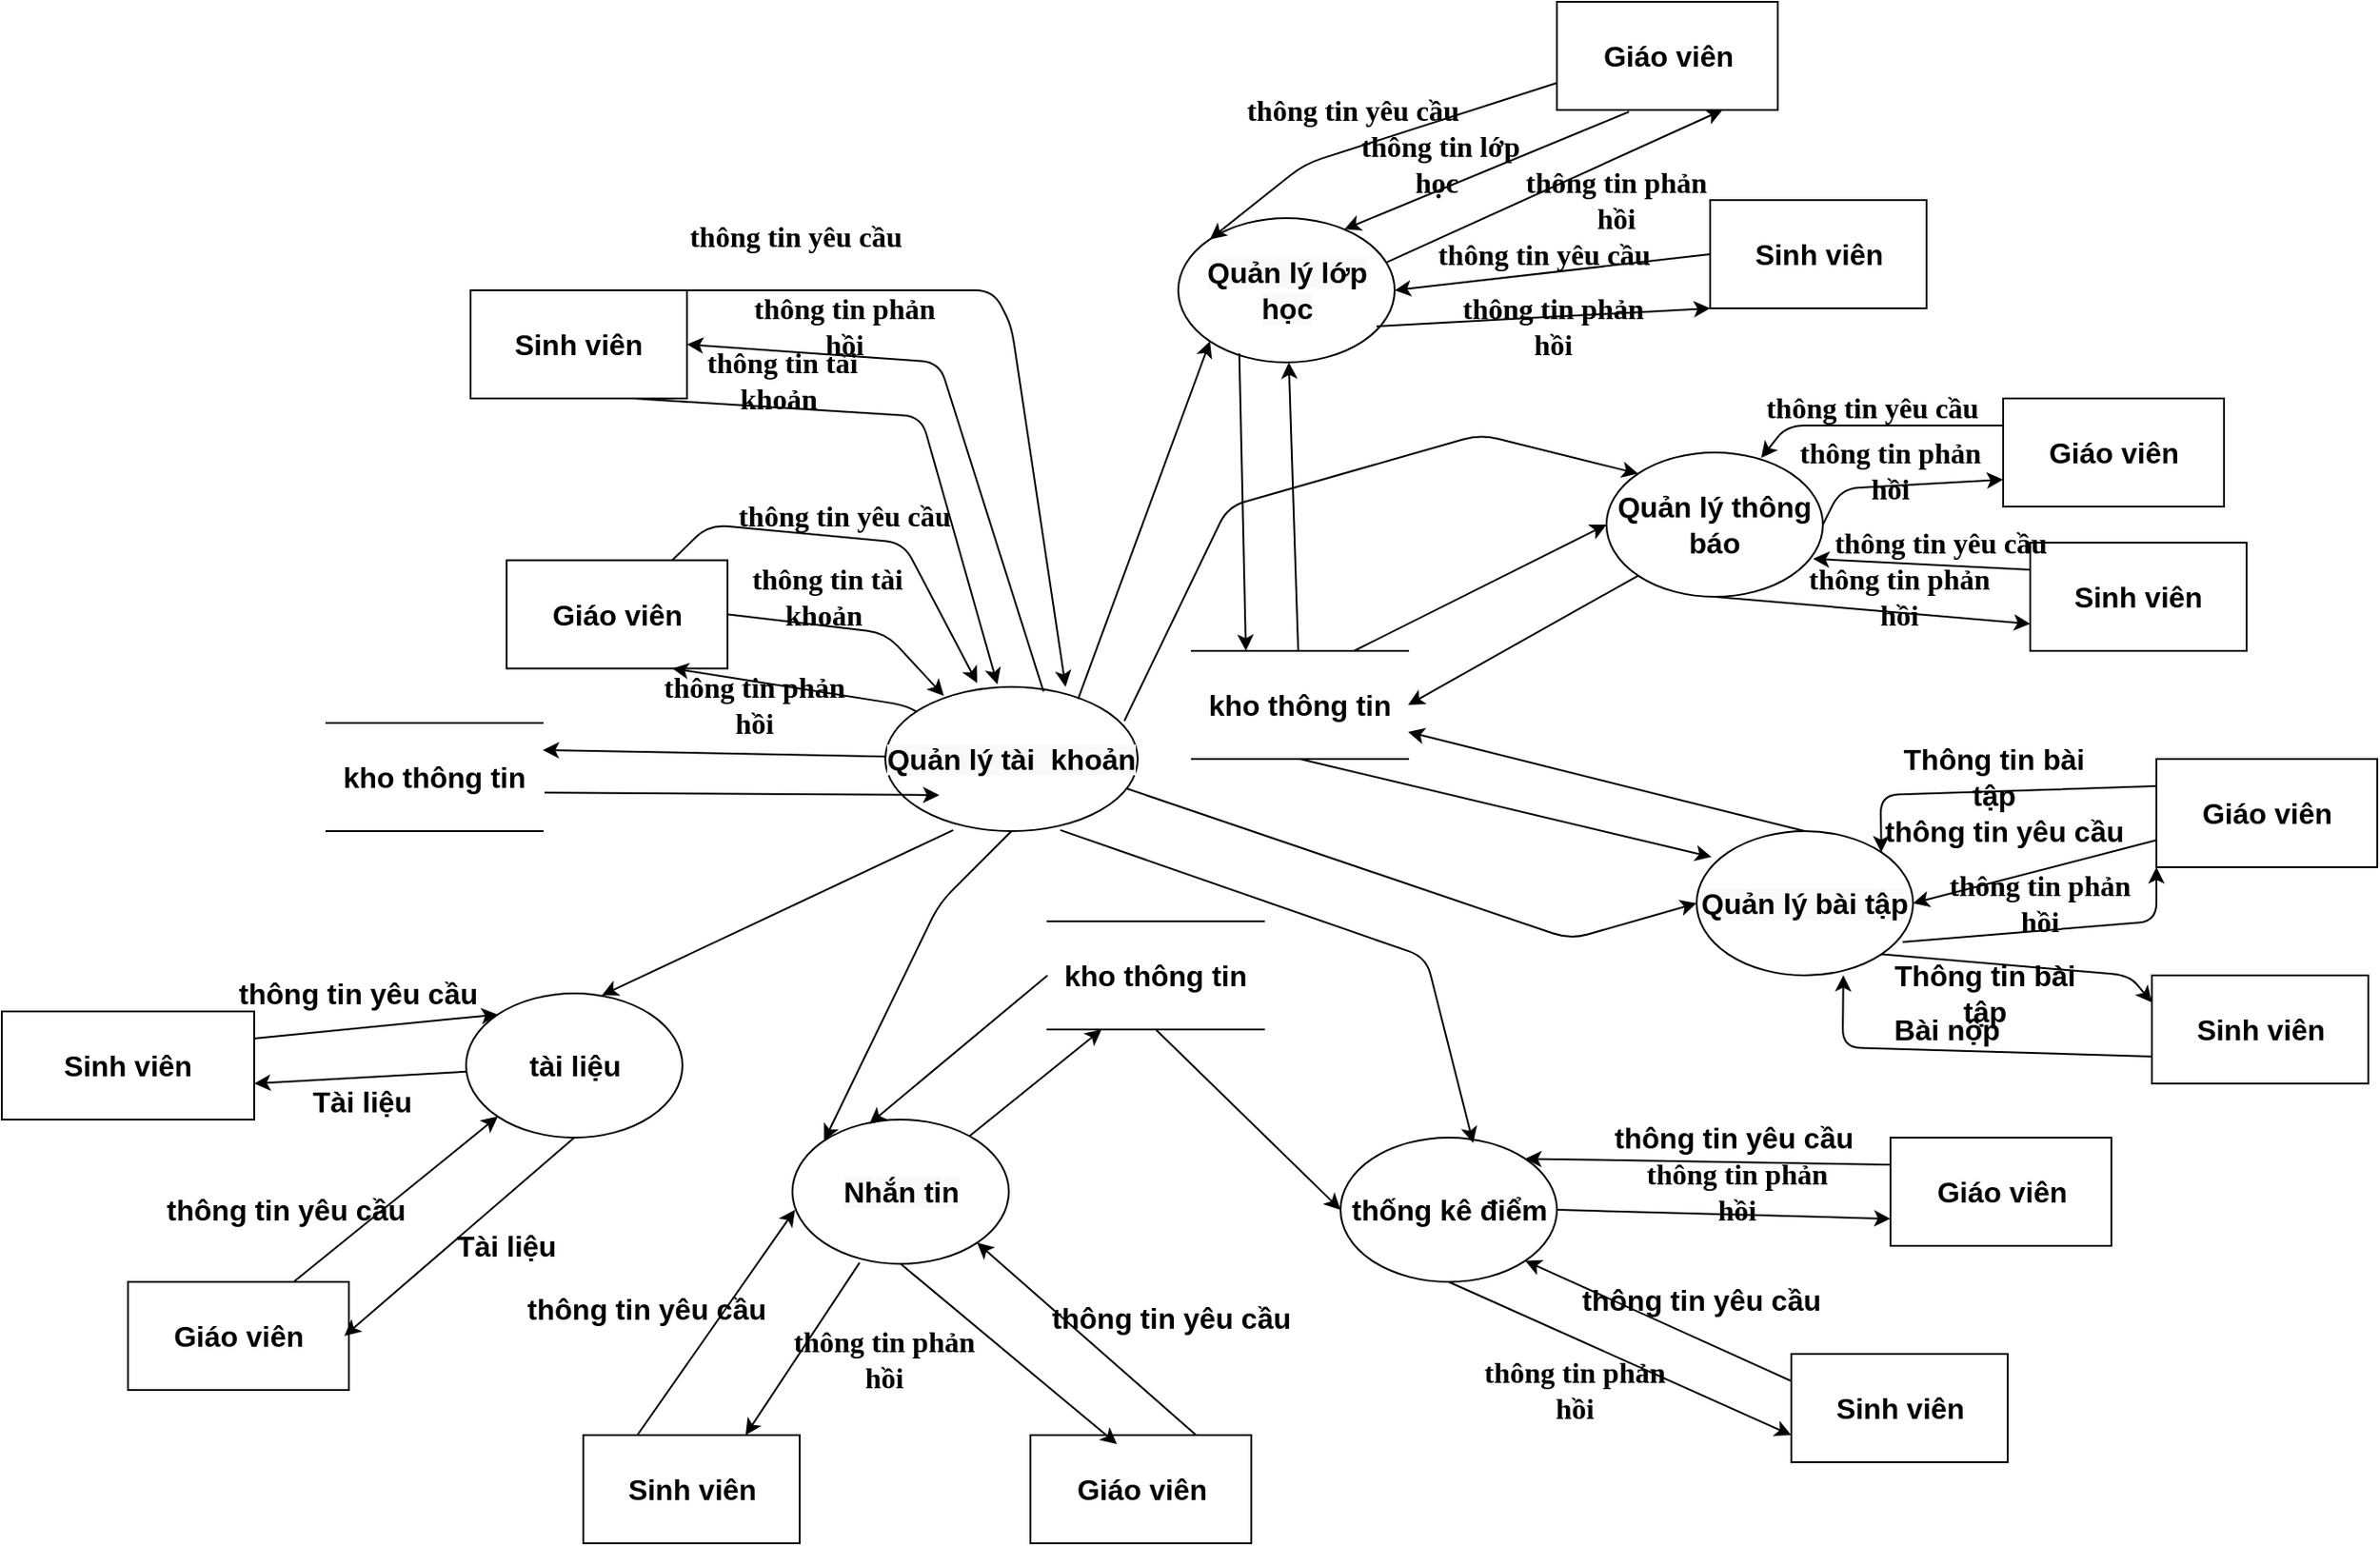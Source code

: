 <mxfile version="20.0.1" type="device"><diagram id="kmL9_WwY4NEJdahV-AvN" name="Page-1"><mxGraphModel dx="2858" dy="2176" grid="1" gridSize="10" guides="1" tooltips="1" connect="1" arrows="1" fold="1" page="1" pageScale="1" pageWidth="827" pageHeight="1169" math="0" shadow="0"><root><mxCell id="0"/><mxCell id="1" parent="0"/><mxCell id="NILwgGEf7YPcSrPDQqDq-1" value="&#10;&#10;&lt;span style=&quot;color: rgb(0, 0, 0); font-family: helvetica; font-size: 16px; font-style: normal; letter-spacing: normal; text-align: center; text-indent: 0px; text-transform: none; word-spacing: 0px; background-color: rgb(248, 249, 250); display: inline; float: none;&quot;&gt;Quản lý tài&amp;nbsp; khoản&lt;/span&gt;&#10;&#10;" style="ellipse;whiteSpace=wrap;html=1;fontSize=16;fontStyle=1" parent="1" vertex="1"><mxGeometry x="230" y="110" width="140" height="80" as="geometry"/></mxCell><mxCell id="NILwgGEf7YPcSrPDQqDq-2" value="&#10;&#10;&lt;span style=&quot;color: rgb(0, 0, 0); font-family: helvetica; font-size: 16px; font-style: normal; letter-spacing: normal; text-align: center; text-indent: 0px; text-transform: none; word-spacing: 0px; background-color: rgb(248, 249, 250); display: inline; float: none;&quot;&gt;Quản lý lớp học&lt;/span&gt;&#10;&#10;" style="ellipse;whiteSpace=wrap;html=1;fontSize=16;fontStyle=1" parent="1" vertex="1"><mxGeometry x="392.5" y="-150" width="120" height="80" as="geometry"/></mxCell><mxCell id="NILwgGEf7YPcSrPDQqDq-3" value="&lt;span style=&quot;font-size: 16px;&quot;&gt;Quản lý thông báo&lt;/span&gt;" style="ellipse;whiteSpace=wrap;html=1;fontSize=16;fontStyle=1" parent="1" vertex="1"><mxGeometry x="630" y="-20" width="120" height="80" as="geometry"/></mxCell><mxCell id="NILwgGEf7YPcSrPDQqDq-4" value="&#10;&#10;&lt;span style=&quot;color: rgb(0, 0, 0); font-family: helvetica; font-size: 16px; font-style: normal; letter-spacing: normal; text-align: center; text-indent: 0px; text-transform: none; word-spacing: 0px; background-color: rgb(248, 249, 250); display: inline; float: none;&quot;&gt;Quản lý bài tập&lt;/span&gt;&#10;&#10;" style="ellipse;whiteSpace=wrap;html=1;fontSize=16;fontStyle=1" parent="1" vertex="1"><mxGeometry x="680" y="190" width="120" height="80" as="geometry"/></mxCell><mxCell id="NILwgGEf7YPcSrPDQqDq-5" value="&lt;span style=&quot;font-size: 16px;&quot;&gt;thống kê điểm&lt;/span&gt;" style="ellipse;whiteSpace=wrap;html=1;fontSize=16;fontStyle=1" parent="1" vertex="1"><mxGeometry x="482.5" y="360" width="120" height="80" as="geometry"/></mxCell><mxCell id="NILwgGEf7YPcSrPDQqDq-6" value="&#10;&#10;&lt;span style=&quot;color: rgb(0, 0, 0); font-family: helvetica; font-size: 16px; font-style: normal; letter-spacing: normal; text-align: center; text-indent: 0px; text-transform: none; word-spacing: 0px; background-color: rgb(248, 249, 250); display: inline; float: none;&quot;&gt;Nhắn tin&lt;/span&gt;&#10;&#10;" style="ellipse;whiteSpace=wrap;html=1;fontSize=16;fontStyle=1" parent="1" vertex="1"><mxGeometry x="178.5" y="350" width="120" height="80" as="geometry"/></mxCell><mxCell id="NILwgGEf7YPcSrPDQqDq-7" value="&lt;span style=&quot;font-size: 16px;&quot;&gt;tài liệu&lt;/span&gt;" style="ellipse;whiteSpace=wrap;html=1;fontSize=16;fontStyle=1" parent="1" vertex="1"><mxGeometry x="-2.5" y="280" width="120" height="80" as="geometry"/></mxCell><mxCell id="NILwgGEf7YPcSrPDQqDq-8" value="kho thông tin" style="shape=partialRectangle;whiteSpace=wrap;html=1;left=0;right=0;fillColor=none;fontSize=16;fontStyle=1" parent="1" vertex="1"><mxGeometry x="-80" y="130" width="120" height="60" as="geometry"/></mxCell><mxCell id="NILwgGEf7YPcSrPDQqDq-9" value="Giáo viên" style="rounded=0;whiteSpace=wrap;html=1;fontSize=16;fontStyle=1" parent="1" vertex="1"><mxGeometry x="20" y="39.76" width="122.5" height="60" as="geometry"/></mxCell><mxCell id="NILwgGEf7YPcSrPDQqDq-10" value="Sinh viên" style="rounded=0;whiteSpace=wrap;html=1;fontSize=16;fontStyle=1" parent="1" vertex="1"><mxGeometry y="-110" width="120" height="60" as="geometry"/></mxCell><mxCell id="NILwgGEf7YPcSrPDQqDq-11" value="" style="endArrow=classic;html=1;exitX=1;exitY=0.5;exitDx=0;exitDy=0;entryX=0.232;entryY=0.062;entryDx=0;entryDy=0;entryPerimeter=0;fontSize=16;fontStyle=1" parent="1" source="NILwgGEf7YPcSrPDQqDq-9" target="NILwgGEf7YPcSrPDQqDq-1" edge="1"><mxGeometry width="50" height="50" relative="1" as="geometry"><mxPoint x="390" y="300" as="sourcePoint"/><mxPoint x="440" y="250" as="targetPoint"/><Array as="points"><mxPoint x="230" y="80"/></Array></mxGeometry></mxCell><mxCell id="NILwgGEf7YPcSrPDQqDq-12" value="" style="endArrow=classic;html=1;entryX=1;entryY=0.25;entryDx=0;entryDy=0;fontSize=16;fontStyle=1" parent="1" source="NILwgGEf7YPcSrPDQqDq-1" target="NILwgGEf7YPcSrPDQqDq-8" edge="1"><mxGeometry width="50" height="50" relative="1" as="geometry"><mxPoint x="390" y="300" as="sourcePoint"/><mxPoint x="440" y="250" as="targetPoint"/></mxGeometry></mxCell><mxCell id="NILwgGEf7YPcSrPDQqDq-13" value="" style="endArrow=classic;html=1;exitX=1.008;exitY=0.643;exitDx=0;exitDy=0;exitPerimeter=0;fontSize=16;fontStyle=1" parent="1" source="NILwgGEf7YPcSrPDQqDq-8" edge="1"><mxGeometry width="50" height="50" relative="1" as="geometry"><mxPoint x="390" y="300" as="sourcePoint"/><mxPoint x="260" y="170" as="targetPoint"/></mxGeometry></mxCell><mxCell id="NILwgGEf7YPcSrPDQqDq-14" value="thông tin tài khoản&amp;nbsp;" style="text;html=1;strokeColor=none;fillColor=none;align=center;verticalAlign=middle;whiteSpace=wrap;rounded=0;fontFamily=Times New Roman;fontSize=16;fontStyle=1" parent="1" vertex="1"><mxGeometry x="142.5" y="50" width="110" height="20" as="geometry"/></mxCell><mxCell id="NILwgGEf7YPcSrPDQqDq-15" value="" style="endArrow=classic;html=1;entryX=0.75;entryY=1;entryDx=0;entryDy=0;fontSize=16;fontStyle=1" parent="1" source="NILwgGEf7YPcSrPDQqDq-1" target="NILwgGEf7YPcSrPDQqDq-9" edge="1"><mxGeometry width="50" height="50" relative="1" as="geometry"><mxPoint x="390" y="300" as="sourcePoint"/><mxPoint x="150" y="100" as="targetPoint"/><Array as="points"><mxPoint x="240" y="120"/></Array></mxGeometry></mxCell><mxCell id="NILwgGEf7YPcSrPDQqDq-16" value="thông tin phản hồi" style="text;html=1;strokeColor=none;fillColor=none;align=center;verticalAlign=middle;whiteSpace=wrap;rounded=0;fontFamily=Times New Roman;fontSize=16;fontStyle=1" parent="1" vertex="1"><mxGeometry x="95" y="110" width="125" height="20" as="geometry"/></mxCell><mxCell id="NILwgGEf7YPcSrPDQqDq-17" value="" style="endArrow=classic;html=1;entryX=0.364;entryY=-0.027;entryDx=0;entryDy=0;exitX=0.75;exitY=0;exitDx=0;exitDy=0;entryPerimeter=0;fontSize=16;fontStyle=1" parent="1" source="NILwgGEf7YPcSrPDQqDq-9" target="NILwgGEf7YPcSrPDQqDq-1" edge="1"><mxGeometry width="50" height="50" relative="1" as="geometry"><mxPoint x="130" y="39.76" as="sourcePoint"/><mxPoint x="294.64" y="110.0" as="targetPoint"/><Array as="points"><mxPoint x="132" y="20"/><mxPoint x="240" y="30"/></Array></mxGeometry></mxCell><mxCell id="NILwgGEf7YPcSrPDQqDq-18" value="thông tin yêu cầu" style="text;html=1;strokeColor=none;fillColor=none;align=center;verticalAlign=middle;whiteSpace=wrap;rounded=0;fontFamily=Times New Roman;fontSize=16;fontStyle=1" parent="1" vertex="1"><mxGeometry x="145" y="5" width="125" height="20" as="geometry"/></mxCell><mxCell id="NILwgGEf7YPcSrPDQqDq-19" value="" style="endArrow=classic;html=1;startArrow=none;exitX=1;exitY=0;exitDx=0;exitDy=0;fontSize=16;fontStyle=1" parent="1" source="NILwgGEf7YPcSrPDQqDq-10" edge="1"><mxGeometry width="50" height="50" relative="1" as="geometry"><mxPoint x="390" y="300" as="sourcePoint"/><mxPoint x="330" y="110" as="targetPoint"/><Array as="points"><mxPoint x="290" y="-110"/><mxPoint x="300" y="-90"/></Array></mxGeometry></mxCell><mxCell id="NILwgGEf7YPcSrPDQqDq-20" value="" style="endArrow=classic;html=1;entryX=1;entryY=0.5;entryDx=0;entryDy=0;exitX=0.627;exitY=0.033;exitDx=0;exitDy=0;exitPerimeter=0;fontSize=16;fontStyle=1" parent="1" source="NILwgGEf7YPcSrPDQqDq-1" target="NILwgGEf7YPcSrPDQqDq-10" edge="1"><mxGeometry width="50" height="50" relative="1" as="geometry"><mxPoint x="330" y="111" as="sourcePoint"/><mxPoint x="440" y="250" as="targetPoint"/><Array as="points"><mxPoint x="260" y="-70"/></Array></mxGeometry></mxCell><mxCell id="NILwgGEf7YPcSrPDQqDq-21" value="" style="endArrow=classic;html=1;exitX=0.75;exitY=1;exitDx=0;exitDy=0;entryX=0.444;entryY=-0.017;entryDx=0;entryDy=0;entryPerimeter=0;fontSize=16;fontStyle=1" parent="1" source="NILwgGEf7YPcSrPDQqDq-10" target="NILwgGEf7YPcSrPDQqDq-1" edge="1"><mxGeometry width="50" height="50" relative="1" as="geometry"><mxPoint x="390" y="300" as="sourcePoint"/><mxPoint x="320" y="110" as="targetPoint"/><Array as="points"><mxPoint x="250" y="-40"/></Array></mxGeometry></mxCell><mxCell id="NILwgGEf7YPcSrPDQqDq-23" value="thông tin phản hồi" style="text;html=1;strokeColor=none;fillColor=none;align=center;verticalAlign=middle;whiteSpace=wrap;rounded=0;fontFamily=Times New Roman;fontSize=16;fontStyle=1" parent="1" vertex="1"><mxGeometry x="145" y="-100" width="125" height="20" as="geometry"/></mxCell><mxCell id="NILwgGEf7YPcSrPDQqDq-24" value="thông tin tài khoản&amp;nbsp;" style="text;html=1;strokeColor=none;fillColor=none;align=center;verticalAlign=middle;whiteSpace=wrap;rounded=0;fontFamily=Times New Roman;fontSize=16;fontStyle=1" parent="1" vertex="1"><mxGeometry x="117.5" y="-70" width="110" height="20" as="geometry"/></mxCell><mxCell id="NILwgGEf7YPcSrPDQqDq-25" value="Giáo viên" style="rounded=0;whiteSpace=wrap;html=1;fontSize=16;fontStyle=1" parent="1" vertex="1"><mxGeometry x="602.5" y="-270" width="122.5" height="60" as="geometry"/></mxCell><mxCell id="NILwgGEf7YPcSrPDQqDq-26" value="" style="endArrow=classic;html=1;entryX=0;entryY=0;entryDx=0;entryDy=0;exitX=0.947;exitY=0.236;exitDx=0;exitDy=0;exitPerimeter=0;fontSize=16;fontStyle=1" parent="1" source="NILwgGEf7YPcSrPDQqDq-1" target="NILwgGEf7YPcSrPDQqDq-3" edge="1"><mxGeometry width="50" height="50" relative="1" as="geometry"><mxPoint x="390" y="300" as="sourcePoint"/><mxPoint x="440" y="250" as="targetPoint"/><Array as="points"><mxPoint x="420" y="10"/><mxPoint x="560" y="-30"/></Array></mxGeometry></mxCell><mxCell id="NILwgGEf7YPcSrPDQqDq-27" value="" style="endArrow=classic;html=1;entryX=0;entryY=0.5;entryDx=0;entryDy=0;exitX=0.957;exitY=0.705;exitDx=0;exitDy=0;exitPerimeter=0;fontSize=16;fontStyle=1" parent="1" source="NILwgGEf7YPcSrPDQqDq-1" target="NILwgGEf7YPcSrPDQqDq-4" edge="1"><mxGeometry width="50" height="50" relative="1" as="geometry"><mxPoint x="390" y="300" as="sourcePoint"/><mxPoint x="440" y="250" as="targetPoint"/><Array as="points"><mxPoint x="610" y="250"/></Array></mxGeometry></mxCell><mxCell id="NILwgGEf7YPcSrPDQqDq-28" value="" style="endArrow=classic;html=1;entryX=0;entryY=1;entryDx=0;entryDy=0;exitX=0.764;exitY=0.083;exitDx=0;exitDy=0;exitPerimeter=0;fontSize=16;fontStyle=1" parent="1" source="NILwgGEf7YPcSrPDQqDq-1" target="NILwgGEf7YPcSrPDQqDq-2" edge="1"><mxGeometry width="50" height="50" relative="1" as="geometry"><mxPoint x="390" y="300" as="sourcePoint"/><mxPoint x="440" y="250" as="targetPoint"/></mxGeometry></mxCell><mxCell id="NILwgGEf7YPcSrPDQqDq-22" value="thông tin yêu cầu" style="text;html=1;strokeColor=none;fillColor=none;align=center;verticalAlign=middle;whiteSpace=wrap;rounded=0;fontFamily=Times New Roman;fontSize=16;fontStyle=1" parent="1" vertex="1"><mxGeometry x="117.5" y="-150" width="125" height="20" as="geometry"/></mxCell><mxCell id="NILwgGEf7YPcSrPDQqDq-31" value="" style="endArrow=classic;html=1;exitX=0.5;exitY=1;exitDx=0;exitDy=0;fontSize=16;entryX=0;entryY=0;entryDx=0;entryDy=0;fontStyle=1" parent="1" source="NILwgGEf7YPcSrPDQqDq-1" target="NILwgGEf7YPcSrPDQqDq-6" edge="1"><mxGeometry width="50" height="50" relative="1" as="geometry"><mxPoint x="390" y="250" as="sourcePoint"/><mxPoint x="240" y="370" as="targetPoint"/><Array as="points"><mxPoint x="260" y="230"/></Array></mxGeometry></mxCell><mxCell id="NILwgGEf7YPcSrPDQqDq-32" value="" style="endArrow=classic;html=1;exitX=0.694;exitY=0.993;exitDx=0;exitDy=0;exitPerimeter=0;entryX=0.613;entryY=0.038;entryDx=0;entryDy=0;fontSize=16;entryPerimeter=0;fontStyle=1" parent="1" source="NILwgGEf7YPcSrPDQqDq-1" target="NILwgGEf7YPcSrPDQqDq-5" edge="1"><mxGeometry width="50" height="50" relative="1" as="geometry"><mxPoint x="390" y="250" as="sourcePoint"/><mxPoint x="540" y="360" as="targetPoint"/><Array as="points"><mxPoint x="530" y="260"/></Array></mxGeometry></mxCell><mxCell id="NILwgGEf7YPcSrPDQqDq-33" value="" style="endArrow=classic;html=1;entryX=0.628;entryY=0.013;entryDx=0;entryDy=0;entryPerimeter=0;exitX=0.269;exitY=0.993;exitDx=0;exitDy=0;exitPerimeter=0;fontSize=16;fontStyle=1" parent="1" source="NILwgGEf7YPcSrPDQqDq-1" target="NILwgGEf7YPcSrPDQqDq-7" edge="1"><mxGeometry width="50" height="50" relative="1" as="geometry"><mxPoint x="390" y="250" as="sourcePoint"/><mxPoint x="440" y="200" as="targetPoint"/><Array as="points"/></mxGeometry></mxCell><mxCell id="NILwgGEf7YPcSrPDQqDq-34" value="Sinh viên" style="rounded=0;whiteSpace=wrap;html=1;fontSize=16;fontStyle=1" parent="1" vertex="1"><mxGeometry x="687.5" y="-160" width="120" height="60" as="geometry"/></mxCell><mxCell id="NILwgGEf7YPcSrPDQqDq-35" value="" style="endArrow=classic;html=1;entryX=0.768;entryY=0.077;entryDx=0;entryDy=0;entryPerimeter=0;fontSize=16;fontStyle=1" parent="1" target="NILwgGEf7YPcSrPDQqDq-2" edge="1"><mxGeometry width="50" height="50" relative="1" as="geometry"><mxPoint x="642.5" y="-209" as="sourcePoint"/><mxPoint x="502.5" y="-90" as="targetPoint"/></mxGeometry></mxCell><mxCell id="NILwgGEf7YPcSrPDQqDq-36" value="" style="endArrow=classic;html=1;entryX=0.75;entryY=1;entryDx=0;entryDy=0;exitX=0.962;exitY=0.307;exitDx=0;exitDy=0;exitPerimeter=0;fontSize=16;fontStyle=1" parent="1" source="NILwgGEf7YPcSrPDQqDq-2" target="NILwgGEf7YPcSrPDQqDq-25" edge="1"><mxGeometry width="50" height="50" relative="1" as="geometry"><mxPoint x="402.5" y="60" as="sourcePoint"/><mxPoint x="452.5" y="10" as="targetPoint"/></mxGeometry></mxCell><mxCell id="NILwgGEf7YPcSrPDQqDq-37" value="" style="endArrow=classic;html=1;entryX=0;entryY=1;entryDx=0;entryDy=0;fontSize=16;fontStyle=1" parent="1" target="NILwgGEf7YPcSrPDQqDq-34" edge="1"><mxGeometry width="50" height="50" relative="1" as="geometry"><mxPoint x="502.5" y="-90" as="sourcePoint"/><mxPoint x="452.5" y="-90" as="targetPoint"/></mxGeometry></mxCell><mxCell id="NILwgGEf7YPcSrPDQqDq-38" value="" style="endArrow=classic;html=1;entryX=1;entryY=0.5;entryDx=0;entryDy=0;fontSize=16;fontStyle=1" parent="1" target="NILwgGEf7YPcSrPDQqDq-2" edge="1"><mxGeometry width="50" height="50" relative="1" as="geometry"><mxPoint x="687.5" y="-130" as="sourcePoint"/><mxPoint x="452.5" y="-90" as="targetPoint"/></mxGeometry></mxCell><mxCell id="NILwgGEf7YPcSrPDQqDq-39" value="" style="endArrow=classic;html=1;entryX=0;entryY=0;entryDx=0;entryDy=0;exitX=0;exitY=0.75;exitDx=0;exitDy=0;fontSize=16;fontStyle=1" parent="1" source="NILwgGEf7YPcSrPDQqDq-25" target="NILwgGEf7YPcSrPDQqDq-2" edge="1"><mxGeometry width="50" height="50" relative="1" as="geometry"><mxPoint x="402.5" y="-40" as="sourcePoint"/><mxPoint x="452.5" y="-90" as="targetPoint"/><Array as="points"><mxPoint x="462.5" y="-180"/></Array></mxGeometry></mxCell><mxCell id="NILwgGEf7YPcSrPDQqDq-40" value="thông tin yêu cầu" style="text;html=1;strokeColor=none;fillColor=none;align=center;verticalAlign=middle;whiteSpace=wrap;rounded=0;fontFamily=Times New Roman;fontSize=16;fontStyle=1" parent="1" vertex="1"><mxGeometry x="426.5" y="-220" width="125" height="20" as="geometry"/></mxCell><mxCell id="NILwgGEf7YPcSrPDQqDq-41" value="thông tin lớp học&amp;nbsp;" style="text;html=1;strokeColor=none;fillColor=none;align=center;verticalAlign=middle;whiteSpace=wrap;rounded=0;fontFamily=Times New Roman;fontSize=16;fontStyle=1" parent="1" vertex="1"><mxGeometry x="482.5" y="-190" width="110" height="20" as="geometry"/></mxCell><mxCell id="NILwgGEf7YPcSrPDQqDq-42" value="thông tin phản hồi" style="text;html=1;strokeColor=none;fillColor=none;align=center;verticalAlign=middle;whiteSpace=wrap;rounded=0;fontFamily=Times New Roman;fontSize=16;fontStyle=1" parent="1" vertex="1"><mxGeometry x="572.5" y="-170" width="125" height="20" as="geometry"/></mxCell><mxCell id="NILwgGEf7YPcSrPDQqDq-43" value="thông tin yêu cầu" style="text;html=1;strokeColor=none;fillColor=none;align=center;verticalAlign=middle;whiteSpace=wrap;rounded=0;fontFamily=Times New Roman;fontSize=16;fontStyle=1" parent="1" vertex="1"><mxGeometry x="532.5" y="-140" width="125" height="20" as="geometry"/></mxCell><mxCell id="NILwgGEf7YPcSrPDQqDq-44" value="thông tin phản hồi" style="text;html=1;strokeColor=none;fillColor=none;align=center;verticalAlign=middle;whiteSpace=wrap;rounded=0;fontFamily=Times New Roman;fontSize=16;fontStyle=1" parent="1" vertex="1"><mxGeometry x="537.5" y="-100" width="125" height="20" as="geometry"/></mxCell><mxCell id="NILwgGEf7YPcSrPDQqDq-45" value="Sinh viên" style="rounded=0;whiteSpace=wrap;html=1;fontSize=16;fontStyle=1" parent="1" vertex="1"><mxGeometry x="865" y="30" width="120" height="60" as="geometry"/></mxCell><mxCell id="NILwgGEf7YPcSrPDQqDq-46" value="Giáo viên" style="rounded=0;whiteSpace=wrap;html=1;fontSize=16;fontStyle=1" parent="1" vertex="1"><mxGeometry x="850" y="-50" width="122.5" height="60" as="geometry"/></mxCell><mxCell id="NILwgGEf7YPcSrPDQqDq-47" value="" style="endArrow=classic;html=1;entryX=0.715;entryY=0.038;entryDx=0;entryDy=0;exitX=0;exitY=0.25;exitDx=0;exitDy=0;entryPerimeter=0;fontSize=16;fontStyle=1" parent="1" source="NILwgGEf7YPcSrPDQqDq-46" target="NILwgGEf7YPcSrPDQqDq-3" edge="1"><mxGeometry width="50" height="50" relative="1" as="geometry"><mxPoint x="580" y="130" as="sourcePoint"/><mxPoint x="630" y="80" as="targetPoint"/><Array as="points"><mxPoint x="730" y="-35"/></Array></mxGeometry></mxCell><mxCell id="NILwgGEf7YPcSrPDQqDq-48" value="" style="endArrow=classic;html=1;entryX=0;entryY=0.75;entryDx=0;entryDy=0;exitX=1;exitY=0.5;exitDx=0;exitDy=0;fontSize=16;fontStyle=1" parent="1" source="NILwgGEf7YPcSrPDQqDq-3" target="NILwgGEf7YPcSrPDQqDq-46" edge="1"><mxGeometry width="50" height="50" relative="1" as="geometry"><mxPoint x="580" y="130" as="sourcePoint"/><mxPoint x="630" y="80" as="targetPoint"/><Array as="points"><mxPoint x="760"/></Array></mxGeometry></mxCell><mxCell id="NILwgGEf7YPcSrPDQqDq-49" value="" style="endArrow=classic;html=1;entryX=0.955;entryY=0.737;entryDx=0;entryDy=0;exitX=0;exitY=0.25;exitDx=0;exitDy=0;entryPerimeter=0;fontSize=16;fontStyle=1" parent="1" source="NILwgGEf7YPcSrPDQqDq-45" target="NILwgGEf7YPcSrPDQqDq-3" edge="1"><mxGeometry width="50" height="50" relative="1" as="geometry"><mxPoint x="580" y="130" as="sourcePoint"/><mxPoint x="630" y="80" as="targetPoint"/></mxGeometry></mxCell><mxCell id="NILwgGEf7YPcSrPDQqDq-50" value="" style="endArrow=classic;html=1;entryX=0;entryY=0.75;entryDx=0;entryDy=0;exitX=0.5;exitY=1;exitDx=0;exitDy=0;fontSize=16;fontStyle=1" parent="1" source="NILwgGEf7YPcSrPDQqDq-3" target="NILwgGEf7YPcSrPDQqDq-45" edge="1"><mxGeometry width="50" height="50" relative="1" as="geometry"><mxPoint x="580" y="130" as="sourcePoint"/><mxPoint x="630" y="80" as="targetPoint"/></mxGeometry></mxCell><mxCell id="NILwgGEf7YPcSrPDQqDq-51" value="thông tin yêu cầu" style="text;html=1;strokeColor=none;fillColor=none;align=center;verticalAlign=middle;whiteSpace=wrap;rounded=0;fontFamily=Times New Roman;fontSize=16;fontStyle=1" parent="1" vertex="1"><mxGeometry x="752.5" y="20" width="125" height="20" as="geometry"/></mxCell><mxCell id="NILwgGEf7YPcSrPDQqDq-52" value="thông tin phản hồi" style="text;html=1;strokeColor=none;fillColor=none;align=center;verticalAlign=middle;whiteSpace=wrap;rounded=0;fontFamily=Times New Roman;fontSize=16;fontStyle=1" parent="1" vertex="1"><mxGeometry x="730" y="50" width="125" height="20" as="geometry"/></mxCell><mxCell id="NILwgGEf7YPcSrPDQqDq-53" value="thông tin yêu cầu" style="text;html=1;strokeColor=none;fillColor=none;align=center;verticalAlign=middle;whiteSpace=wrap;rounded=0;fontFamily=Times New Roman;fontSize=16;fontStyle=1" parent="1" vertex="1"><mxGeometry x="715" y="-50" width="125" height="10" as="geometry"/></mxCell><mxCell id="NILwgGEf7YPcSrPDQqDq-54" value="thông tin phản hồi" style="text;html=1;strokeColor=none;fillColor=none;align=center;verticalAlign=middle;whiteSpace=wrap;rounded=0;fontFamily=Times New Roman;fontSize=16;fontStyle=1" parent="1" vertex="1"><mxGeometry x="725" y="-20" width="125" height="20" as="geometry"/></mxCell><mxCell id="NILwgGEf7YPcSrPDQqDq-55" value="Giáo viên" style="rounded=0;whiteSpace=wrap;html=1;fontSize=16;fontStyle=1" parent="1" vertex="1"><mxGeometry x="935" y="150" width="122.5" height="60" as="geometry"/></mxCell><mxCell id="NILwgGEf7YPcSrPDQqDq-56" value="Sinh viên" style="rounded=0;whiteSpace=wrap;html=1;fontSize=16;fontStyle=1" parent="1" vertex="1"><mxGeometry x="932.5" y="270" width="120" height="60" as="geometry"/></mxCell><mxCell id="NILwgGEf7YPcSrPDQqDq-57" value="" style="endArrow=classic;html=1;entryX=1;entryY=0;entryDx=0;entryDy=0;exitX=0;exitY=0.25;exitDx=0;exitDy=0;fontSize=16;fontStyle=1" parent="1" source="NILwgGEf7YPcSrPDQqDq-55" target="NILwgGEf7YPcSrPDQqDq-4" edge="1"><mxGeometry width="50" height="50" relative="1" as="geometry"><mxPoint x="620" y="180" as="sourcePoint"/><mxPoint x="670" y="130" as="targetPoint"/><Array as="points"><mxPoint x="782" y="170"/></Array></mxGeometry></mxCell><mxCell id="NILwgGEf7YPcSrPDQqDq-58" value="" style="endArrow=classic;html=1;entryX=0;entryY=0.25;entryDx=0;entryDy=0;exitX=1;exitY=1;exitDx=0;exitDy=0;fontSize=16;fontStyle=1" parent="1" source="NILwgGEf7YPcSrPDQqDq-4" target="NILwgGEf7YPcSrPDQqDq-56" edge="1"><mxGeometry width="50" height="50" relative="1" as="geometry"><mxPoint x="620" y="180" as="sourcePoint"/><mxPoint x="670" y="130" as="targetPoint"/><Array as="points"><mxPoint x="920" y="270"/></Array></mxGeometry></mxCell><mxCell id="NILwgGEf7YPcSrPDQqDq-59" value="Thông tin bài tập" style="text;html=1;strokeColor=none;fillColor=none;align=center;verticalAlign=middle;whiteSpace=wrap;rounded=0;fontSize=16;fontStyle=1" parent="1" vertex="1"><mxGeometry x="780" y="150" width="130" height="20" as="geometry"/></mxCell><mxCell id="NILwgGEf7YPcSrPDQqDq-60" value="Thông tin bài tập" style="text;html=1;strokeColor=none;fillColor=none;align=center;verticalAlign=middle;whiteSpace=wrap;rounded=0;fontSize=16;fontStyle=1" parent="1" vertex="1"><mxGeometry x="775" y="270" width="130" height="20" as="geometry"/></mxCell><mxCell id="NILwgGEf7YPcSrPDQqDq-61" value="" style="endArrow=classic;html=1;entryX=1;entryY=0.5;entryDx=0;entryDy=0;exitX=0;exitY=0.75;exitDx=0;exitDy=0;fontSize=16;fontStyle=1" parent="1" source="NILwgGEf7YPcSrPDQqDq-55" target="NILwgGEf7YPcSrPDQqDq-4" edge="1"><mxGeometry width="50" height="50" relative="1" as="geometry"><mxPoint x="620" y="160" as="sourcePoint"/><mxPoint x="670" y="110" as="targetPoint"/></mxGeometry></mxCell><mxCell id="NILwgGEf7YPcSrPDQqDq-62" value="thông tin yêu cầu&amp;nbsp;" style="text;html=1;strokeColor=none;fillColor=none;align=center;verticalAlign=middle;whiteSpace=wrap;rounded=0;fontSize=16;fontStyle=1" parent="1" vertex="1"><mxGeometry x="772.5" y="180" width="160" height="20" as="geometry"/></mxCell><mxCell id="NILwgGEf7YPcSrPDQqDq-63" value="" style="endArrow=classic;html=1;entryX=0;entryY=1;entryDx=0;entryDy=0;exitX=0.952;exitY=0.768;exitDx=0;exitDy=0;exitPerimeter=0;fontSize=16;fontStyle=1" parent="1" source="NILwgGEf7YPcSrPDQqDq-4" target="NILwgGEf7YPcSrPDQqDq-55" edge="1"><mxGeometry width="50" height="50" relative="1" as="geometry"><mxPoint x="620" y="150" as="sourcePoint"/><mxPoint x="670" y="100" as="targetPoint"/><Array as="points"><mxPoint x="935" y="240"/></Array></mxGeometry></mxCell><mxCell id="NILwgGEf7YPcSrPDQqDq-64" value="kho thông tin" style="shape=partialRectangle;whiteSpace=wrap;html=1;left=0;right=0;fillColor=none;fontSize=16;fontStyle=1" parent="1" vertex="1"><mxGeometry x="400" y="90" width="120" height="60" as="geometry"/></mxCell><mxCell id="NILwgGEf7YPcSrPDQqDq-65" value="thông tin phản hồi" style="text;html=1;strokeColor=none;fillColor=none;align=center;verticalAlign=middle;whiteSpace=wrap;rounded=0;fontFamily=Times New Roman;fontSize=16;fontStyle=1" parent="1" vertex="1"><mxGeometry x="807.5" y="220" width="125" height="20" as="geometry"/></mxCell><mxCell id="NILwgGEf7YPcSrPDQqDq-67" value="" style="endArrow=classic;html=1;entryX=0.678;entryY=0.998;entryDx=0;entryDy=0;entryPerimeter=0;exitX=0;exitY=0.75;exitDx=0;exitDy=0;fontSize=16;fontStyle=1" parent="1" source="NILwgGEf7YPcSrPDQqDq-56" target="NILwgGEf7YPcSrPDQqDq-4" edge="1"><mxGeometry width="50" height="50" relative="1" as="geometry"><mxPoint x="620" y="250" as="sourcePoint"/><mxPoint x="670" y="200" as="targetPoint"/><Array as="points"><mxPoint x="761" y="310"/></Array></mxGeometry></mxCell><mxCell id="NILwgGEf7YPcSrPDQqDq-68" value="Bài nộp" style="text;html=1;strokeColor=none;fillColor=none;align=center;verticalAlign=middle;whiteSpace=wrap;rounded=0;fontSize=16;fontStyle=1" parent="1" vertex="1"><mxGeometry x="764" y="290" width="110" height="20" as="geometry"/></mxCell><mxCell id="NILwgGEf7YPcSrPDQqDq-69" value="" style="endArrow=classic;html=1;entryX=1;entryY=0.75;entryDx=0;entryDy=0;exitX=0.5;exitY=0;exitDx=0;exitDy=0;fontSize=16;fontStyle=1" parent="1" source="NILwgGEf7YPcSrPDQqDq-4" target="NILwgGEf7YPcSrPDQqDq-64" edge="1"><mxGeometry width="50" height="50" relative="1" as="geometry"><mxPoint x="390" y="250" as="sourcePoint"/><mxPoint x="440" y="200" as="targetPoint"/></mxGeometry></mxCell><mxCell id="NILwgGEf7YPcSrPDQqDq-70" value="" style="endArrow=classic;html=1;exitX=0.5;exitY=1;exitDx=0;exitDy=0;entryX=0.069;entryY=0.179;entryDx=0;entryDy=0;entryPerimeter=0;fontSize=16;fontStyle=1" parent="1" source="NILwgGEf7YPcSrPDQqDq-64" target="NILwgGEf7YPcSrPDQqDq-4" edge="1"><mxGeometry width="50" height="50" relative="1" as="geometry"><mxPoint x="390" y="250" as="sourcePoint"/><mxPoint x="480" y="210" as="targetPoint"/></mxGeometry></mxCell><mxCell id="NILwgGEf7YPcSrPDQqDq-71" value="" style="endArrow=classic;html=1;entryX=0;entryY=0.5;entryDx=0;entryDy=0;exitX=0.75;exitY=0;exitDx=0;exitDy=0;fontSize=16;fontStyle=1" parent="1" source="NILwgGEf7YPcSrPDQqDq-64" target="NILwgGEf7YPcSrPDQqDq-3" edge="1"><mxGeometry width="50" height="50" relative="1" as="geometry"><mxPoint x="390" y="250" as="sourcePoint"/><mxPoint x="440" y="200" as="targetPoint"/></mxGeometry></mxCell><mxCell id="NILwgGEf7YPcSrPDQqDq-72" value="" style="endArrow=classic;html=1;entryX=1;entryY=0.5;entryDx=0;entryDy=0;exitX=0;exitY=1;exitDx=0;exitDy=0;fontSize=16;fontStyle=1" parent="1" source="NILwgGEf7YPcSrPDQqDq-3" target="NILwgGEf7YPcSrPDQqDq-64" edge="1"><mxGeometry width="50" height="50" relative="1" as="geometry"><mxPoint x="390" y="250" as="sourcePoint"/><mxPoint x="440" y="200" as="targetPoint"/></mxGeometry></mxCell><mxCell id="NILwgGEf7YPcSrPDQqDq-73" value="" style="endArrow=classic;html=1;fontSize=16;fontStyle=1" parent="1" source="NILwgGEf7YPcSrPDQqDq-64" target="NILwgGEf7YPcSrPDQqDq-2" edge="1"><mxGeometry width="50" height="50" relative="1" as="geometry"><mxPoint x="390" y="250" as="sourcePoint"/><mxPoint x="440" y="200" as="targetPoint"/></mxGeometry></mxCell><mxCell id="NILwgGEf7YPcSrPDQqDq-74" value="" style="endArrow=classic;html=1;entryX=0.25;entryY=0;entryDx=0;entryDy=0;exitX=0.282;exitY=0.937;exitDx=0;exitDy=0;exitPerimeter=0;fontSize=16;fontStyle=1" parent="1" source="NILwgGEf7YPcSrPDQqDq-2" target="NILwgGEf7YPcSrPDQqDq-64" edge="1"><mxGeometry width="50" height="50" relative="1" as="geometry"><mxPoint x="390" y="250" as="sourcePoint"/><mxPoint x="440" y="200" as="targetPoint"/></mxGeometry></mxCell><mxCell id="NILwgGEf7YPcSrPDQqDq-75" value="Giáo viên" style="rounded=0;whiteSpace=wrap;html=1;fontSize=16;fontStyle=1" parent="1" vertex="1"><mxGeometry x="787.5" y="360" width="122.5" height="60" as="geometry"/></mxCell><mxCell id="NILwgGEf7YPcSrPDQqDq-76" value="Sinh viên" style="rounded=0;whiteSpace=wrap;html=1;fontSize=16;fontStyle=1" parent="1" vertex="1"><mxGeometry x="732.5" y="480" width="120" height="60" as="geometry"/></mxCell><mxCell id="NILwgGEf7YPcSrPDQqDq-78" value="" style="endArrow=classic;html=1;exitX=1;exitY=0.5;exitDx=0;exitDy=0;entryX=0;entryY=0.75;entryDx=0;entryDy=0;fontSize=16;fontStyle=1" parent="1" source="NILwgGEf7YPcSrPDQqDq-5" target="NILwgGEf7YPcSrPDQqDq-75" edge="1"><mxGeometry width="50" height="50" relative="1" as="geometry"><mxPoint x="672.5" y="440" as="sourcePoint"/><mxPoint x="782.5" y="410" as="targetPoint"/></mxGeometry></mxCell><mxCell id="NILwgGEf7YPcSrPDQqDq-79" value="thông tin yêu cầu&amp;nbsp;" style="text;html=1;strokeColor=none;fillColor=none;align=center;verticalAlign=middle;whiteSpace=wrap;rounded=0;fontSize=16;fontStyle=1" parent="1" vertex="1"><mxGeometry x="622.5" y="350" width="160" height="20" as="geometry"/></mxCell><mxCell id="NILwgGEf7YPcSrPDQqDq-80" value="thông tin phản hồi" style="text;html=1;strokeColor=none;fillColor=none;align=center;verticalAlign=middle;whiteSpace=wrap;rounded=0;fontFamily=Times New Roman;fontSize=16;fontStyle=1" parent="1" vertex="1"><mxGeometry x="640" y="380" width="125" height="20" as="geometry"/></mxCell><mxCell id="NILwgGEf7YPcSrPDQqDq-81" value="" style="endArrow=classic;html=1;exitX=0;exitY=0.25;exitDx=0;exitDy=0;entryX=1;entryY=0;entryDx=0;entryDy=0;fontSize=16;fontStyle=1" parent="1" source="NILwgGEf7YPcSrPDQqDq-75" target="NILwgGEf7YPcSrPDQqDq-5" edge="1"><mxGeometry width="50" height="50" relative="1" as="geometry"><mxPoint x="492.5" y="320" as="sourcePoint"/><mxPoint x="542.5" y="270" as="targetPoint"/></mxGeometry></mxCell><mxCell id="NILwgGEf7YPcSrPDQqDq-83" value="" style="endArrow=classic;html=1;entryX=1;entryY=1;entryDx=0;entryDy=0;exitX=0;exitY=0.25;exitDx=0;exitDy=0;fontSize=16;fontStyle=1" parent="1" source="NILwgGEf7YPcSrPDQqDq-76" target="NILwgGEf7YPcSrPDQqDq-5" edge="1"><mxGeometry width="50" height="50" relative="1" as="geometry"><mxPoint x="512.5" y="250" as="sourcePoint"/><mxPoint x="562.5" y="200" as="targetPoint"/></mxGeometry></mxCell><mxCell id="NILwgGEf7YPcSrPDQqDq-84" value="" style="endArrow=classic;html=1;entryX=0;entryY=0.75;entryDx=0;entryDy=0;exitX=0.5;exitY=1;exitDx=0;exitDy=0;fontSize=16;fontStyle=1" parent="1" source="NILwgGEf7YPcSrPDQqDq-5" target="NILwgGEf7YPcSrPDQqDq-76" edge="1"><mxGeometry width="50" height="50" relative="1" as="geometry"><mxPoint x="512.5" y="250" as="sourcePoint"/><mxPoint x="562.5" y="200" as="targetPoint"/></mxGeometry></mxCell><mxCell id="NILwgGEf7YPcSrPDQqDq-85" value="thông tin yêu cầu&amp;nbsp;" style="text;html=1;strokeColor=none;fillColor=none;align=center;verticalAlign=middle;whiteSpace=wrap;rounded=0;fontSize=16;fontStyle=1" parent="1" vertex="1"><mxGeometry x="605" y="440" width="160" height="20" as="geometry"/></mxCell><mxCell id="NILwgGEf7YPcSrPDQqDq-86" value="thông tin phản hồi" style="text;html=1;strokeColor=none;fillColor=none;align=center;verticalAlign=middle;whiteSpace=wrap;rounded=0;fontFamily=Times New Roman;fontSize=16;fontStyle=1" parent="1" vertex="1"><mxGeometry x="550" y="490" width="125" height="20" as="geometry"/></mxCell><mxCell id="NILwgGEf7YPcSrPDQqDq-87" value="Giáo viên" style="rounded=0;whiteSpace=wrap;html=1;fontSize=16;fontStyle=1" parent="1" vertex="1"><mxGeometry x="310.5" y="525" width="122.5" height="60" as="geometry"/></mxCell><mxCell id="NILwgGEf7YPcSrPDQqDq-88" value="" style="endArrow=classic;html=1;entryX=1;entryY=1;entryDx=0;entryDy=0;exitX=0.75;exitY=0;exitDx=0;exitDy=0;fontSize=16;fontStyle=1" parent="1" source="NILwgGEf7YPcSrPDQqDq-87" target="NILwgGEf7YPcSrPDQqDq-6" edge="1"><mxGeometry width="50" height="50" relative="1" as="geometry"><mxPoint x="368.5" y="250" as="sourcePoint"/><mxPoint x="418.5" y="200" as="targetPoint"/></mxGeometry></mxCell><mxCell id="NILwgGEf7YPcSrPDQqDq-89" value="Sinh viên" style="rounded=0;whiteSpace=wrap;html=1;fontSize=16;fontStyle=1" parent="1" vertex="1"><mxGeometry x="62.5" y="525" width="120" height="60" as="geometry"/></mxCell><mxCell id="NILwgGEf7YPcSrPDQqDq-90" value="" style="endArrow=classic;html=1;exitX=0.5;exitY=1;exitDx=0;exitDy=0;fontSize=16;entryX=0;entryY=0.5;entryDx=0;entryDy=0;fontStyle=1" parent="1" source="NILwgGEf7YPcSrPDQqDq-109" target="NILwgGEf7YPcSrPDQqDq-5" edge="1"><mxGeometry width="50" height="50" relative="1" as="geometry"><mxPoint x="380" y="350" as="sourcePoint"/><mxPoint x="550" y="360" as="targetPoint"/></mxGeometry></mxCell><mxCell id="NILwgGEf7YPcSrPDQqDq-91" value="" style="endArrow=classic;html=1;exitX=0.5;exitY=1;exitDx=0;exitDy=0;fontSize=16;fontStyle=1" parent="1" source="NILwgGEf7YPcSrPDQqDq-6" edge="1"><mxGeometry width="50" height="50" relative="1" as="geometry"><mxPoint x="368.5" y="400" as="sourcePoint"/><mxPoint x="358.5" y="530" as="targetPoint"/></mxGeometry></mxCell><mxCell id="NILwgGEf7YPcSrPDQqDq-92" value="thông tin yêu cầu&amp;nbsp;" style="text;html=1;strokeColor=none;fillColor=none;align=center;verticalAlign=middle;whiteSpace=wrap;rounded=0;fontSize=16;fontStyle=1" parent="1" vertex="1"><mxGeometry x="311" y="450" width="160" height="20" as="geometry"/></mxCell><mxCell id="NILwgGEf7YPcSrPDQqDq-93" value="thông tin phản hồi" style="text;html=1;strokeColor=none;fillColor=none;align=center;verticalAlign=middle;whiteSpace=wrap;rounded=0;fontFamily=Times New Roman;fontSize=16;fontStyle=1" parent="1" vertex="1"><mxGeometry x="167" y="475" width="125" height="15" as="geometry"/></mxCell><mxCell id="NILwgGEf7YPcSrPDQqDq-94" value="" style="endArrow=classic;html=1;entryX=0.012;entryY=0.625;entryDx=0;entryDy=0;exitX=0.25;exitY=0;exitDx=0;exitDy=0;entryPerimeter=0;fontSize=16;fontStyle=1" parent="1" source="NILwgGEf7YPcSrPDQqDq-89" target="NILwgGEf7YPcSrPDQqDq-6" edge="1"><mxGeometry width="50" height="50" relative="1" as="geometry"><mxPoint x="368.5" y="400" as="sourcePoint"/><mxPoint x="418.5" y="350" as="targetPoint"/></mxGeometry></mxCell><mxCell id="NILwgGEf7YPcSrPDQqDq-95" value="" style="endArrow=classic;html=1;entryX=0.75;entryY=0;entryDx=0;entryDy=0;exitX=0.298;exitY=1.054;exitDx=0;exitDy=0;exitPerimeter=0;fontSize=16;fontStyle=1" parent="1" target="NILwgGEf7YPcSrPDQqDq-89" edge="1"><mxGeometry width="50" height="50" relative="1" as="geometry"><mxPoint x="215.76" y="429.32" as="sourcePoint"/><mxPoint x="400" y="185" as="targetPoint"/></mxGeometry></mxCell><mxCell id="NILwgGEf7YPcSrPDQqDq-96" value="thông tin yêu cầu&amp;nbsp;" style="text;html=1;strokeColor=none;fillColor=none;align=center;verticalAlign=middle;whiteSpace=wrap;rounded=0;fontSize=16;fontStyle=1" parent="1" vertex="1"><mxGeometry x="20" y="445" width="160" height="20" as="geometry"/></mxCell><mxCell id="NILwgGEf7YPcSrPDQqDq-97" value="Sinh viên" style="rounded=0;whiteSpace=wrap;html=1;fontSize=16;fontStyle=1" parent="1" vertex="1"><mxGeometry x="-260" y="290" width="140" height="60" as="geometry"/></mxCell><mxCell id="NILwgGEf7YPcSrPDQqDq-98" value="Giáo viên" style="rounded=0;whiteSpace=wrap;html=1;fontSize=16;fontStyle=1" parent="1" vertex="1"><mxGeometry x="-190" y="440" width="122.5" height="60" as="geometry"/></mxCell><mxCell id="NILwgGEf7YPcSrPDQqDq-99" value="" style="endArrow=classic;html=1;entryX=0;entryY=0;entryDx=0;entryDy=0;exitX=1;exitY=0.25;exitDx=0;exitDy=0;fontSize=16;fontStyle=1" parent="1" source="NILwgGEf7YPcSrPDQqDq-97" target="NILwgGEf7YPcSrPDQqDq-7" edge="1"><mxGeometry width="50" height="50" relative="1" as="geometry"><mxPoint x="410" y="250" as="sourcePoint"/><mxPoint x="460" y="200" as="targetPoint"/></mxGeometry></mxCell><mxCell id="NILwgGEf7YPcSrPDQqDq-100" value="" style="endArrow=classic;html=1;exitX=0.5;exitY=1;exitDx=0;exitDy=0;fontSize=16;fontStyle=1" parent="1" source="NILwgGEf7YPcSrPDQqDq-7" edge="1"><mxGeometry width="50" height="50" relative="1" as="geometry"><mxPoint x="-110" y="315" as="sourcePoint"/><mxPoint x="-70" y="470" as="targetPoint"/></mxGeometry></mxCell><mxCell id="NILwgGEf7YPcSrPDQqDq-101" value="thông tin yêu cầu&amp;nbsp;" style="text;html=1;strokeColor=none;fillColor=none;align=center;verticalAlign=middle;whiteSpace=wrap;rounded=0;fontSize=16;fontStyle=1" parent="1" vertex="1"><mxGeometry x="-140" y="270" width="160" height="20" as="geometry"/></mxCell><mxCell id="NILwgGEf7YPcSrPDQqDq-102" value="Tài liệu" style="text;html=1;strokeColor=none;fillColor=none;align=center;verticalAlign=middle;whiteSpace=wrap;rounded=0;fontSize=16;fontStyle=1" parent="1" vertex="1"><mxGeometry x="-30" y="410" width="100" height="20" as="geometry"/></mxCell><mxCell id="NILwgGEf7YPcSrPDQqDq-103" value="" style="endArrow=classic;html=1;entryX=0;entryY=1;entryDx=0;entryDy=0;exitX=0.75;exitY=0;exitDx=0;exitDy=0;fontSize=16;fontStyle=1" parent="1" source="NILwgGEf7YPcSrPDQqDq-98" target="NILwgGEf7YPcSrPDQqDq-7" edge="1"><mxGeometry width="50" height="50" relative="1" as="geometry"><mxPoint x="410" y="250" as="sourcePoint"/><mxPoint x="460" y="200" as="targetPoint"/></mxGeometry></mxCell><mxCell id="NILwgGEf7YPcSrPDQqDq-104" value="" style="endArrow=classic;html=1;fontSize=16;fontStyle=1" parent="1" source="NILwgGEf7YPcSrPDQqDq-7" edge="1"><mxGeometry width="50" height="50" relative="1" as="geometry"><mxPoint x="410" y="250" as="sourcePoint"/><mxPoint x="-120" y="330" as="targetPoint"/></mxGeometry></mxCell><mxCell id="NILwgGEf7YPcSrPDQqDq-105" value="Tài liệu" style="text;html=1;strokeColor=none;fillColor=none;align=center;verticalAlign=middle;whiteSpace=wrap;rounded=0;fontSize=16;fontStyle=1" parent="1" vertex="1"><mxGeometry x="-110" y="330" width="100" height="20" as="geometry"/></mxCell><mxCell id="NILwgGEf7YPcSrPDQqDq-106" value="thông tin yêu cầu&amp;nbsp;" style="text;html=1;strokeColor=none;fillColor=none;align=center;verticalAlign=middle;whiteSpace=wrap;rounded=0;fontSize=16;fontStyle=1" parent="1" vertex="1"><mxGeometry x="-180" y="390" width="160" height="20" as="geometry"/></mxCell><mxCell id="NILwgGEf7YPcSrPDQqDq-107" value="" style="endArrow=classic;html=1;exitX=0;exitY=0.5;exitDx=0;exitDy=0;fontSize=16;entryX=0.356;entryY=0.029;entryDx=0;entryDy=0;entryPerimeter=0;fontStyle=1" parent="1" source="NILwgGEf7YPcSrPDQqDq-109" target="NILwgGEf7YPcSrPDQqDq-6" edge="1"><mxGeometry width="50" height="50" relative="1" as="geometry"><mxPoint x="410" y="250" as="sourcePoint"/><mxPoint x="280" y="360" as="targetPoint"/></mxGeometry></mxCell><mxCell id="NILwgGEf7YPcSrPDQqDq-108" value="" style="endArrow=classic;html=1;fontSize=16;entryX=0.25;entryY=1;entryDx=0;entryDy=0;fontStyle=1" parent="1" source="NILwgGEf7YPcSrPDQqDq-6" target="NILwgGEf7YPcSrPDQqDq-109" edge="1"><mxGeometry width="50" height="50" relative="1" as="geometry"><mxPoint x="410" y="250" as="sourcePoint"/><mxPoint x="30" y="180" as="targetPoint"/></mxGeometry></mxCell><mxCell id="NILwgGEf7YPcSrPDQqDq-109" value="kho thông tin" style="shape=partialRectangle;whiteSpace=wrap;html=1;left=0;right=0;fillColor=none;fontSize=16;fontStyle=1" parent="1" vertex="1"><mxGeometry x="320" y="240" width="120" height="60" as="geometry"/></mxCell></root></mxGraphModel></diagram></mxfile>